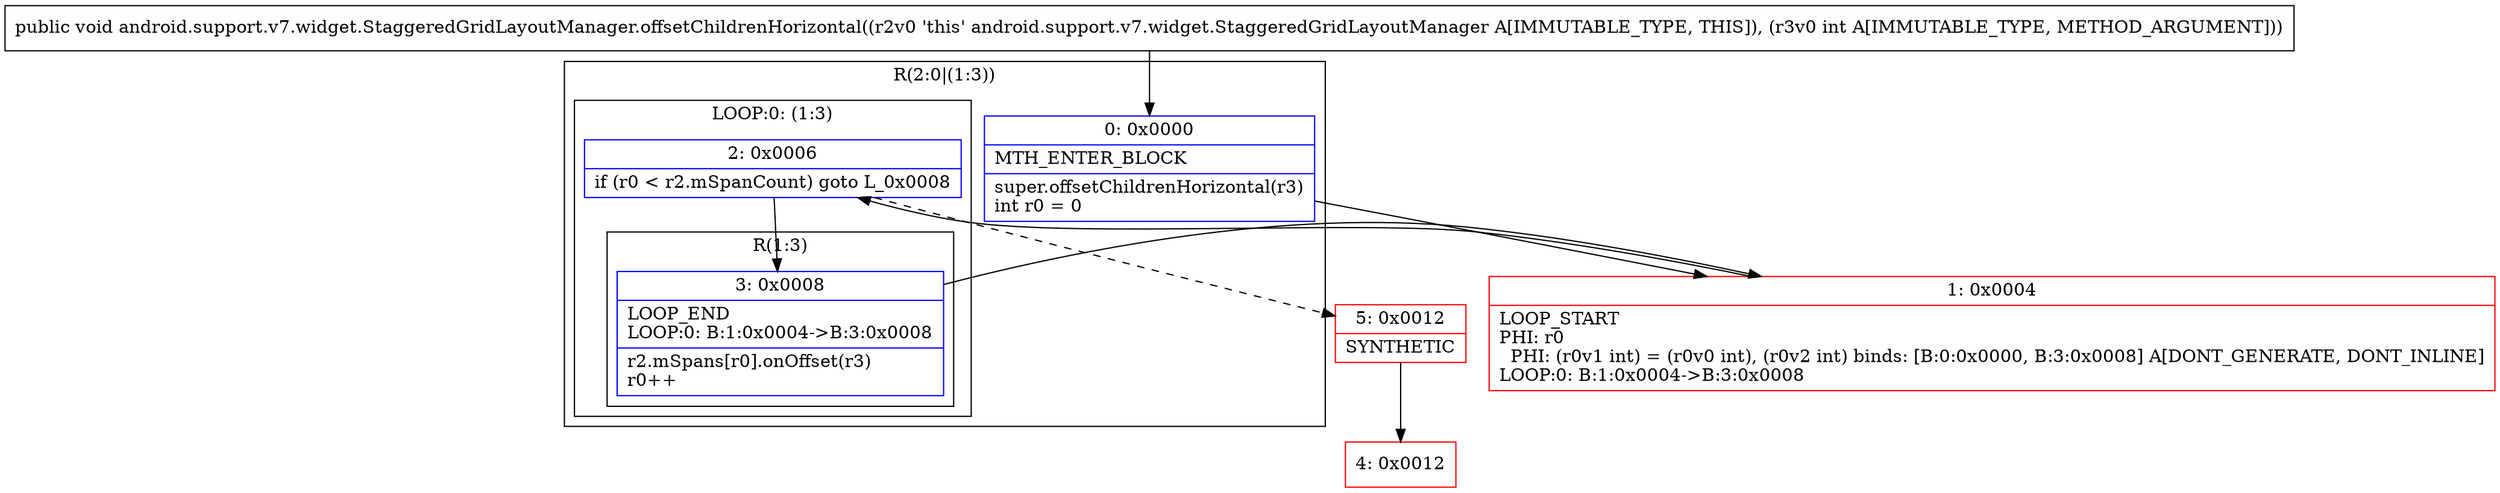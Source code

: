 digraph "CFG forandroid.support.v7.widget.StaggeredGridLayoutManager.offsetChildrenHorizontal(I)V" {
subgraph cluster_Region_1892688656 {
label = "R(2:0|(1:3))";
node [shape=record,color=blue];
Node_0 [shape=record,label="{0\:\ 0x0000|MTH_ENTER_BLOCK\l|super.offsetChildrenHorizontal(r3)\lint r0 = 0\l}"];
subgraph cluster_LoopRegion_462471263 {
label = "LOOP:0: (1:3)";
node [shape=record,color=blue];
Node_2 [shape=record,label="{2\:\ 0x0006|if (r0 \< r2.mSpanCount) goto L_0x0008\l}"];
subgraph cluster_Region_149268388 {
label = "R(1:3)";
node [shape=record,color=blue];
Node_3 [shape=record,label="{3\:\ 0x0008|LOOP_END\lLOOP:0: B:1:0x0004\-\>B:3:0x0008\l|r2.mSpans[r0].onOffset(r3)\lr0++\l}"];
}
}
}
Node_1 [shape=record,color=red,label="{1\:\ 0x0004|LOOP_START\lPHI: r0 \l  PHI: (r0v1 int) = (r0v0 int), (r0v2 int) binds: [B:0:0x0000, B:3:0x0008] A[DONT_GENERATE, DONT_INLINE]\lLOOP:0: B:1:0x0004\-\>B:3:0x0008\l}"];
Node_4 [shape=record,color=red,label="{4\:\ 0x0012}"];
Node_5 [shape=record,color=red,label="{5\:\ 0x0012|SYNTHETIC\l}"];
MethodNode[shape=record,label="{public void android.support.v7.widget.StaggeredGridLayoutManager.offsetChildrenHorizontal((r2v0 'this' android.support.v7.widget.StaggeredGridLayoutManager A[IMMUTABLE_TYPE, THIS]), (r3v0 int A[IMMUTABLE_TYPE, METHOD_ARGUMENT])) }"];
MethodNode -> Node_0;
Node_0 -> Node_1;
Node_2 -> Node_3;
Node_2 -> Node_5[style=dashed];
Node_3 -> Node_1;
Node_1 -> Node_2;
Node_5 -> Node_4;
}

